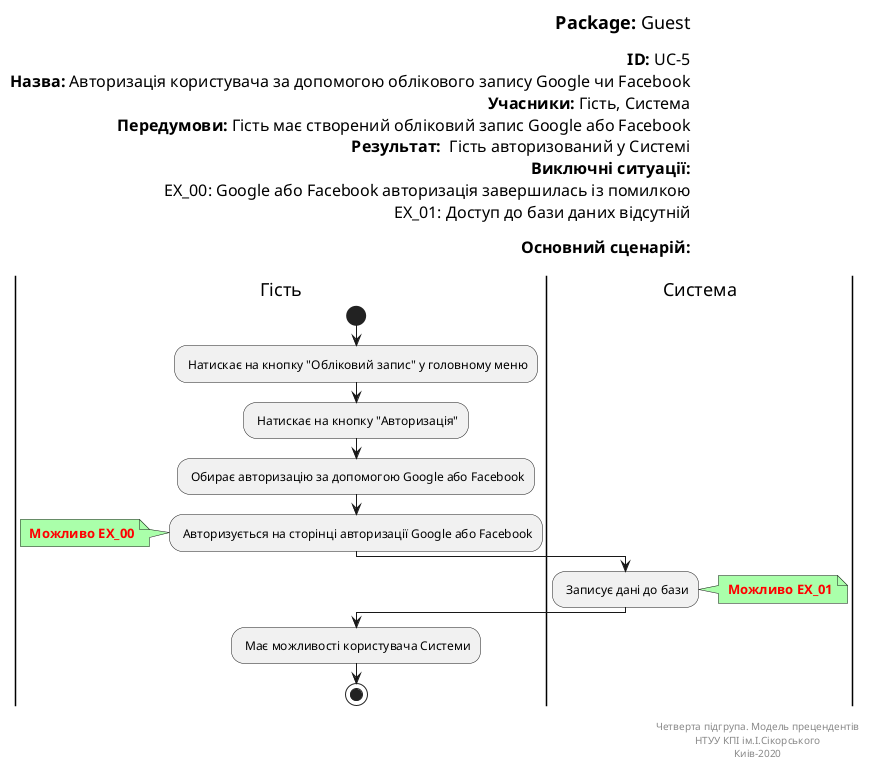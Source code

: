 @startuml
left header
<font color=000 size=18><b>Package:</b> Guest

<font color=000 size=16><b>ID:</b> UC-5
<font color=000 size=16><b>Назва:</b> Авторизація користувача за допомогою облікового запису Google чи Facebook
<font color=000 size=16><b>Учасники:</b> Гість, Система
<font color=000 size=16><b>Передумови:</b> Гість має створений обліковий запис Google або Facebook
<font color=000 size=16><b>Результат:</b>  Гість авторизований у Системі
<font color=000 size=16><b>Виключні ситуації:</b>
<font color=000 size=16> EX_00: Google або Facebook авторизація завершилась із помилкою
<font color=000 size=16> EX_01: Доступ до бази даних відсутній

<font color=000 size=16><b>Основний сценарій:</b>

end header

|Гість|
start
: Натискає на кнопку "Обліковий запис" у головному меню;
: Натискає на кнопку "Авторизація";
: Обирає авторизацію за допомогою Google або Facebook;
: Авторизується на сторінці авторизації Google або Facebook;

note left #aaffaa
<font color=red><b> Можливо EX_00
end note

|Система|
: Записує дані до бази;
note right #aaffaa
<font color=red><b> Можливо EX_01
end note

|Гість|
: Має можливості користувача Системи;
stop;

right footer

Четверта підгрупа. Модель прецендентів
НТУУ КПІ ім.І.Сікорського
Киів-2020
end footer
@enduml
